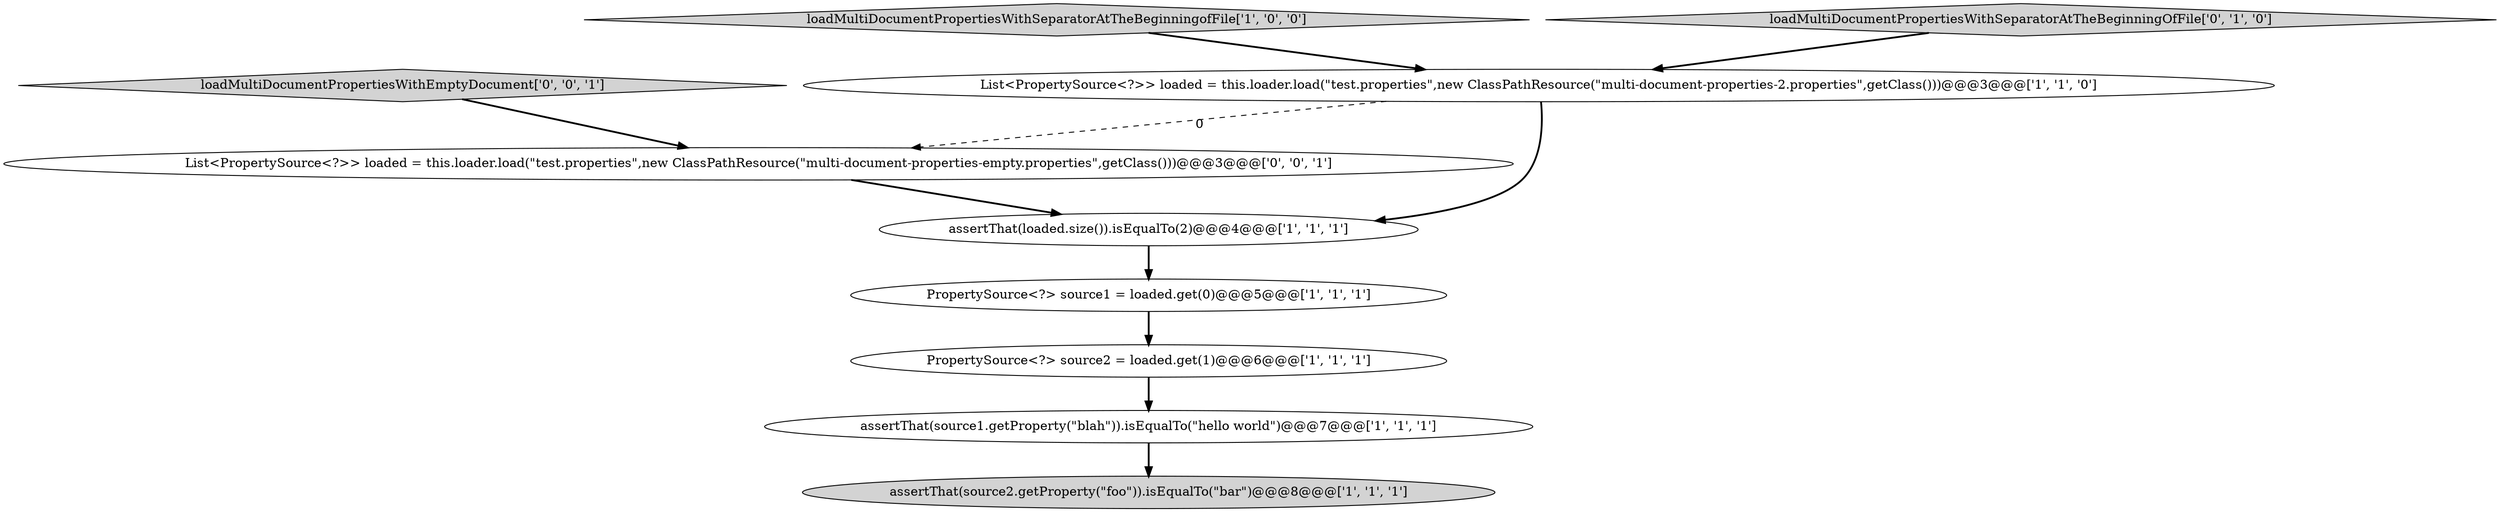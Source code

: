 digraph {
1 [style = filled, label = "assertThat(loaded.size()).isEqualTo(2)@@@4@@@['1', '1', '1']", fillcolor = white, shape = ellipse image = "AAA0AAABBB1BBB"];
6 [style = filled, label = "List<PropertySource<?>> loaded = this.loader.load(\"test.properties\",new ClassPathResource(\"multi-document-properties-2.properties\",getClass()))@@@3@@@['1', '1', '0']", fillcolor = white, shape = ellipse image = "AAA0AAABBB1BBB"];
0 [style = filled, label = "loadMultiDocumentPropertiesWithSeparatorAtTheBeginningofFile['1', '0', '0']", fillcolor = lightgray, shape = diamond image = "AAA0AAABBB1BBB"];
4 [style = filled, label = "assertThat(source1.getProperty(\"blah\")).isEqualTo(\"hello world\")@@@7@@@['1', '1', '1']", fillcolor = white, shape = ellipse image = "AAA0AAABBB1BBB"];
3 [style = filled, label = "assertThat(source2.getProperty(\"foo\")).isEqualTo(\"bar\")@@@8@@@['1', '1', '1']", fillcolor = lightgray, shape = ellipse image = "AAA0AAABBB1BBB"];
8 [style = filled, label = "loadMultiDocumentPropertiesWithEmptyDocument['0', '0', '1']", fillcolor = lightgray, shape = diamond image = "AAA0AAABBB3BBB"];
9 [style = filled, label = "List<PropertySource<?>> loaded = this.loader.load(\"test.properties\",new ClassPathResource(\"multi-document-properties-empty.properties\",getClass()))@@@3@@@['0', '0', '1']", fillcolor = white, shape = ellipse image = "AAA0AAABBB3BBB"];
7 [style = filled, label = "loadMultiDocumentPropertiesWithSeparatorAtTheBeginningOfFile['0', '1', '0']", fillcolor = lightgray, shape = diamond image = "AAA0AAABBB2BBB"];
5 [style = filled, label = "PropertySource<?> source2 = loaded.get(1)@@@6@@@['1', '1', '1']", fillcolor = white, shape = ellipse image = "AAA0AAABBB1BBB"];
2 [style = filled, label = "PropertySource<?> source1 = loaded.get(0)@@@5@@@['1', '1', '1']", fillcolor = white, shape = ellipse image = "AAA0AAABBB1BBB"];
0->6 [style = bold, label=""];
7->6 [style = bold, label=""];
8->9 [style = bold, label=""];
6->9 [style = dashed, label="0"];
9->1 [style = bold, label=""];
4->3 [style = bold, label=""];
6->1 [style = bold, label=""];
1->2 [style = bold, label=""];
5->4 [style = bold, label=""];
2->5 [style = bold, label=""];
}
